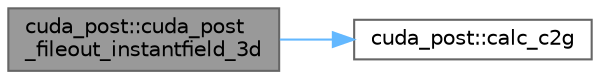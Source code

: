 digraph "cuda_post::cuda_post_fileout_instantfield_3d"
{
 // LATEX_PDF_SIZE
  bgcolor="transparent";
  edge [fontname=Helvetica,fontsize=10,labelfontname=Helvetica,labelfontsize=10];
  node [fontname=Helvetica,fontsize=10,shape=box,height=0.2,width=0.4];
  rankdir="LR";
  Node1 [id="Node000001",label="cuda_post::cuda_post\l_fileout_instantfield_3d",height=0.2,width=0.4,color="gray40", fillcolor="grey60", style="filled", fontcolor="black",tooltip=" "];
  Node1 -> Node2 [id="edge1_Node000001_Node000002",color="steelblue1",style="solid",tooltip=" "];
  Node2 [id="Node000002",label="cuda_post::calc_c2g",height=0.2,width=0.4,color="grey40", fillcolor="white", style="filled",URL="$namespacecuda__post.html#add4d4e4d9a2d6d74621256b61ae51836",tooltip=" "];
}
